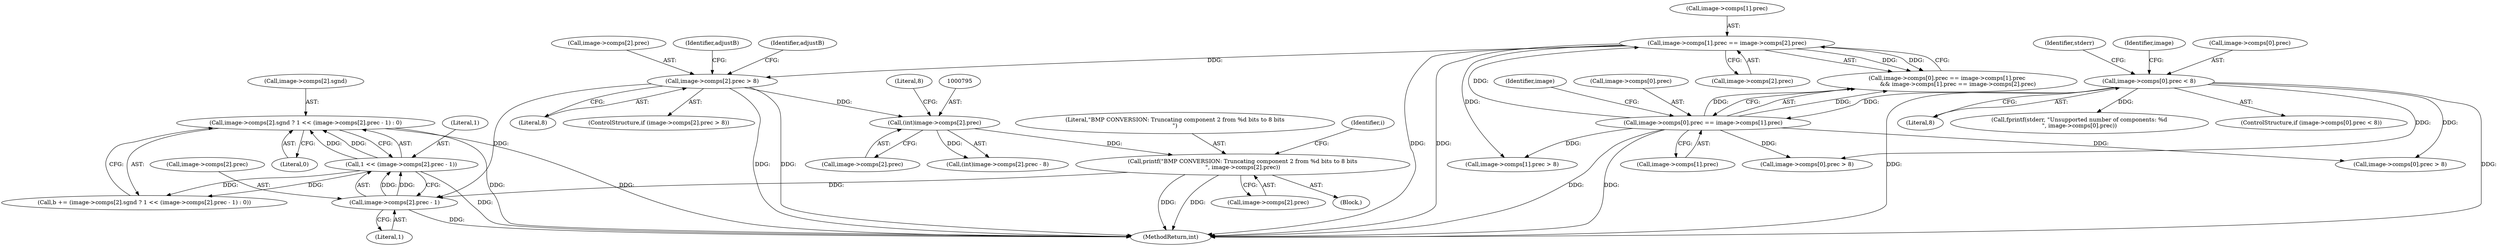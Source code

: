 digraph "0_openjpeg_15f081c89650dccee4aa4ae66f614c3fdb268767_3@array" {
"1001025" [label="(Call,image->comps[2].sgnd ? 1 << (image->comps[2].prec - 1) : 0)"];
"1001033" [label="(Call,1 << (image->comps[2].prec - 1))"];
"1001035" [label="(Call,image->comps[2].prec - 1)"];
"1000804" [label="(Call,printf(\"BMP CONVERSION: Truncating component 2 from %d bits to 8 bits\n\", image->comps[2].prec))"];
"1000794" [label="(Call,(int)image->comps[2].prec)"];
"1000781" [label="(Call,image->comps[2].prec > 8)"];
"1000238" [label="(Call,image->comps[1].prec == image->comps[2].prec)"];
"1000223" [label="(Call,image->comps[0].prec == image->comps[1].prec)"];
"1000129" [label="(Call,image->comps[0].prec < 8)"];
"1001034" [label="(Literal,1)"];
"1000815" [label="(Identifier,adjustB)"];
"1000137" [label="(Literal,8)"];
"1000790" [label="(Block,)"];
"1000744" [label="(Call,image->comps[1].prec > 8)"];
"1001023" [label="(Call,b += (image->comps[2].sgnd ? 1 << (image->comps[2].prec - 1) : 0))"];
"1000224" [label="(Call,image->comps[0].prec)"];
"1000239" [label="(Call,image->comps[1].prec)"];
"1001035" [label="(Call,image->comps[2].prec - 1)"];
"1000792" [label="(Identifier,adjustB)"];
"1000796" [label="(Call,image->comps[2].prec)"];
"1000794" [label="(Call,(int)image->comps[2].prec)"];
"1001743" [label="(MethodReturn,int)"];
"1000246" [label="(Call,image->comps[2].prec)"];
"1000803" [label="(Literal,8)"];
"1001043" [label="(Literal,1)"];
"1000707" [label="(Call,image->comps[0].prec > 8)"];
"1001025" [label="(Call,image->comps[2].sgnd ? 1 << (image->comps[2].prec - 1) : 0)"];
"1001036" [label="(Call,image->comps[2].prec)"];
"1001026" [label="(Call,image->comps[2].sgnd)"];
"1000231" [label="(Call,image->comps[1].prec)"];
"1000804" [label="(Call,printf(\"BMP CONVERSION: Truncating component 2 from %d bits to 8 bits\n\", image->comps[2].prec))"];
"1000806" [label="(Call,image->comps[2].prec)"];
"1000819" [label="(Identifier,i)"];
"1000781" [label="(Call,image->comps[2].prec > 8)"];
"1000238" [label="(Call,image->comps[1].prec == image->comps[2].prec)"];
"1001560" [label="(Call,image->comps[0].prec > 8)"];
"1000140" [label="(Identifier,stderr)"];
"1001033" [label="(Call,1 << (image->comps[2].prec - 1))"];
"1000793" [label="(Call,(int)image->comps[2].prec - 8)"];
"1000222" [label="(Call,image->comps[0].prec == image->comps[1].prec\n            && image->comps[1].prec == image->comps[2].prec)"];
"1000242" [label="(Identifier,image)"];
"1000789" [label="(Literal,8)"];
"1000782" [label="(Call,image->comps[2].prec)"];
"1000780" [label="(ControlStructure,if (image->comps[2].prec > 8))"];
"1000139" [label="(Call,fprintf(stderr, \"Unsupported number of components: %d\n\", image->comps[0].prec))"];
"1000129" [label="(Call,image->comps[0].prec < 8)"];
"1000223" [label="(Call,image->comps[0].prec == image->comps[1].prec)"];
"1000155" [label="(Identifier,image)"];
"1001044" [label="(Literal,0)"];
"1000805" [label="(Literal,\"BMP CONVERSION: Truncating component 2 from %d bits to 8 bits\n\")"];
"1000130" [label="(Call,image->comps[0].prec)"];
"1000128" [label="(ControlStructure,if (image->comps[0].prec < 8))"];
"1001025" -> "1001023"  [label="AST: "];
"1001025" -> "1001033"  [label="CFG: "];
"1001025" -> "1001044"  [label="CFG: "];
"1001026" -> "1001025"  [label="AST: "];
"1001033" -> "1001025"  [label="AST: "];
"1001044" -> "1001025"  [label="AST: "];
"1001023" -> "1001025"  [label="CFG: "];
"1001025" -> "1001743"  [label="DDG: "];
"1001025" -> "1001743"  [label="DDG: "];
"1001033" -> "1001025"  [label="DDG: "];
"1001033" -> "1001025"  [label="DDG: "];
"1001033" -> "1001035"  [label="CFG: "];
"1001034" -> "1001033"  [label="AST: "];
"1001035" -> "1001033"  [label="AST: "];
"1001033" -> "1001743"  [label="DDG: "];
"1001033" -> "1001023"  [label="DDG: "];
"1001033" -> "1001023"  [label="DDG: "];
"1001035" -> "1001033"  [label="DDG: "];
"1001035" -> "1001033"  [label="DDG: "];
"1001035" -> "1001043"  [label="CFG: "];
"1001036" -> "1001035"  [label="AST: "];
"1001043" -> "1001035"  [label="AST: "];
"1001035" -> "1001743"  [label="DDG: "];
"1000804" -> "1001035"  [label="DDG: "];
"1000781" -> "1001035"  [label="DDG: "];
"1000804" -> "1000790"  [label="AST: "];
"1000804" -> "1000806"  [label="CFG: "];
"1000805" -> "1000804"  [label="AST: "];
"1000806" -> "1000804"  [label="AST: "];
"1000819" -> "1000804"  [label="CFG: "];
"1000804" -> "1001743"  [label="DDG: "];
"1000804" -> "1001743"  [label="DDG: "];
"1000794" -> "1000804"  [label="DDG: "];
"1000794" -> "1000793"  [label="AST: "];
"1000794" -> "1000796"  [label="CFG: "];
"1000795" -> "1000794"  [label="AST: "];
"1000796" -> "1000794"  [label="AST: "];
"1000803" -> "1000794"  [label="CFG: "];
"1000794" -> "1000793"  [label="DDG: "];
"1000781" -> "1000794"  [label="DDG: "];
"1000781" -> "1000780"  [label="AST: "];
"1000781" -> "1000789"  [label="CFG: "];
"1000782" -> "1000781"  [label="AST: "];
"1000789" -> "1000781"  [label="AST: "];
"1000792" -> "1000781"  [label="CFG: "];
"1000815" -> "1000781"  [label="CFG: "];
"1000781" -> "1001743"  [label="DDG: "];
"1000781" -> "1001743"  [label="DDG: "];
"1000238" -> "1000781"  [label="DDG: "];
"1000238" -> "1000222"  [label="AST: "];
"1000238" -> "1000246"  [label="CFG: "];
"1000239" -> "1000238"  [label="AST: "];
"1000246" -> "1000238"  [label="AST: "];
"1000222" -> "1000238"  [label="CFG: "];
"1000238" -> "1001743"  [label="DDG: "];
"1000238" -> "1001743"  [label="DDG: "];
"1000238" -> "1000222"  [label="DDG: "];
"1000238" -> "1000222"  [label="DDG: "];
"1000223" -> "1000238"  [label="DDG: "];
"1000238" -> "1000744"  [label="DDG: "];
"1000223" -> "1000222"  [label="AST: "];
"1000223" -> "1000231"  [label="CFG: "];
"1000224" -> "1000223"  [label="AST: "];
"1000231" -> "1000223"  [label="AST: "];
"1000242" -> "1000223"  [label="CFG: "];
"1000222" -> "1000223"  [label="CFG: "];
"1000223" -> "1001743"  [label="DDG: "];
"1000223" -> "1001743"  [label="DDG: "];
"1000223" -> "1000222"  [label="DDG: "];
"1000223" -> "1000222"  [label="DDG: "];
"1000129" -> "1000223"  [label="DDG: "];
"1000223" -> "1000707"  [label="DDG: "];
"1000223" -> "1000744"  [label="DDG: "];
"1000223" -> "1001560"  [label="DDG: "];
"1000129" -> "1000128"  [label="AST: "];
"1000129" -> "1000137"  [label="CFG: "];
"1000130" -> "1000129"  [label="AST: "];
"1000137" -> "1000129"  [label="AST: "];
"1000140" -> "1000129"  [label="CFG: "];
"1000155" -> "1000129"  [label="CFG: "];
"1000129" -> "1001743"  [label="DDG: "];
"1000129" -> "1001743"  [label="DDG: "];
"1000129" -> "1000139"  [label="DDG: "];
"1000129" -> "1000707"  [label="DDG: "];
"1000129" -> "1001560"  [label="DDG: "];
}
